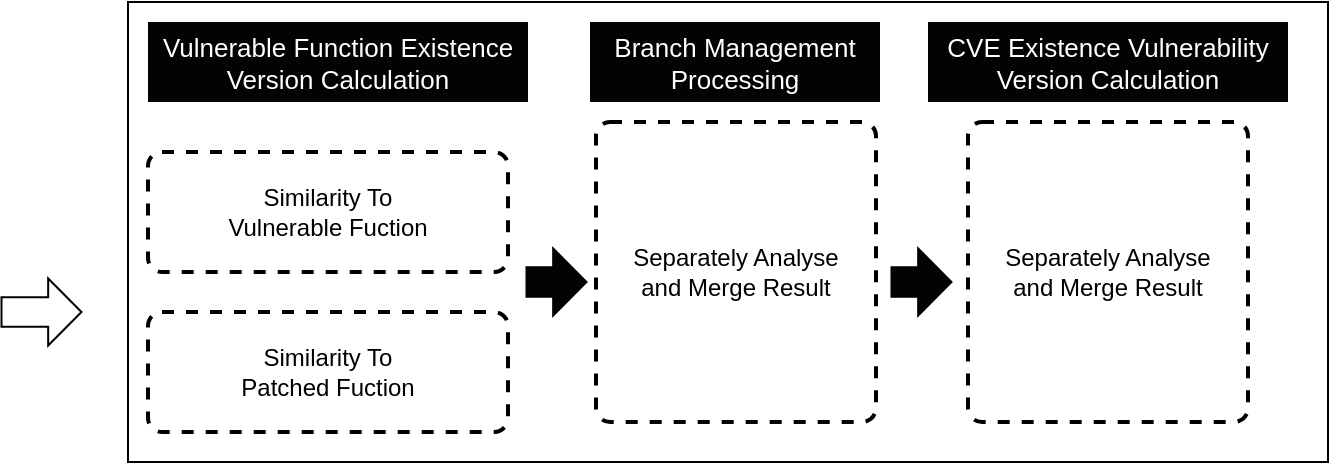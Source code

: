 <mxfile version="17.2.4" type="github">
  <diagram id="C5RBs43oDa-KdzZeNtuy" name="Page-1">
    <mxGraphModel dx="782" dy="482" grid="1" gridSize="10" guides="1" tooltips="1" connect="1" arrows="1" fold="1" page="1" pageScale="1" pageWidth="827" pageHeight="1169" math="0" shadow="0">
      <root>
        <mxCell id="WIyWlLk6GJQsqaUBKTNV-0" />
        <mxCell id="WIyWlLk6GJQsqaUBKTNV-1" parent="WIyWlLk6GJQsqaUBKTNV-0" />
        <mxCell id="Re24QMPTCdzhNl0H0kzx-20" value="" style="verticalLabelPosition=bottom;verticalAlign=top;html=1;shape=mxgraph.basic.rect;fillColor2=none;strokeWidth=1;size=20;indent=5;rounded=0;glass=0;" vertex="1" parent="WIyWlLk6GJQsqaUBKTNV-1">
          <mxGeometry x="110" y="20" width="600" height="230" as="geometry" />
        </mxCell>
        <mxCell id="Re24QMPTCdzhNl0H0kzx-9" value="" style="html=1;shadow=0;dashed=0;align=center;verticalAlign=middle;shape=mxgraph.arrows2.arrow;dy=0.56;dx=16.67;direction=south;notch=0;rounded=0;glass=0;rotation=-90;" vertex="1" parent="WIyWlLk6GJQsqaUBKTNV-1">
          <mxGeometry x="50" y="155" width="33.5" height="40" as="geometry" />
        </mxCell>
        <mxCell id="Re24QMPTCdzhNl0H0kzx-14" value="Vulnerable Function Existence &#xa;Version Calculation" style="text;strokeColor=none;fillColor=#030303;align=center;verticalAlign=middle;spacingLeft=4;spacingRight=4;overflow=hidden;points=[[0,0.5],[1,0.5]];portConstraint=eastwest;rotatable=0;rounded=0;shadow=0;glass=0;dashed=1;sketch=0;labelBackgroundColor=#030303;fontColor=#FFFFFF;fontSize=13;" vertex="1" parent="WIyWlLk6GJQsqaUBKTNV-1">
          <mxGeometry x="120" y="30" width="190" height="40" as="geometry" />
        </mxCell>
        <mxCell id="Re24QMPTCdzhNl0H0kzx-15" value="Similarity To&lt;br&gt;Vulnerable Fuction" style="rounded=1;whiteSpace=wrap;html=1;absoluteArcSize=1;arcSize=14;strokeWidth=2;shadow=0;glass=0;sketch=0;dashed=1;" vertex="1" parent="WIyWlLk6GJQsqaUBKTNV-1">
          <mxGeometry x="120" y="95" width="180" height="60" as="geometry" />
        </mxCell>
        <mxCell id="Re24QMPTCdzhNl0H0kzx-18" value="Separately Analyse&lt;br&gt;and Merge Result" style="rounded=1;whiteSpace=wrap;html=1;absoluteArcSize=1;arcSize=14;strokeWidth=2;shadow=0;glass=0;sketch=0;dashed=1;" vertex="1" parent="WIyWlLk6GJQsqaUBKTNV-1">
          <mxGeometry x="344" y="80" width="140" height="150" as="geometry" />
        </mxCell>
        <mxCell id="Re24QMPTCdzhNl0H0kzx-19" value="" style="html=1;shadow=0;dashed=0;align=center;verticalAlign=middle;shape=mxgraph.arrows2.arrow;dy=0.56;dx=16.67;direction=south;notch=0;rounded=0;glass=0;rotation=-90;labelBackgroundColor=#080808;labelBorderColor=default;fillColor=#030303;" vertex="1" parent="WIyWlLk6GJQsqaUBKTNV-1">
          <mxGeometry x="490" y="145" width="33.5" height="30" as="geometry" />
        </mxCell>
        <mxCell id="Re24QMPTCdzhNl0H0kzx-21" value="Branch Management &#xa;Processing" style="text;strokeColor=none;fillColor=#030303;align=center;verticalAlign=middle;spacingLeft=4;spacingRight=4;overflow=hidden;points=[[0,0.5],[1,0.5]];portConstraint=eastwest;rotatable=0;rounded=0;shadow=0;glass=0;dashed=1;sketch=0;labelBackgroundColor=#030303;fontColor=#FFFFFF;fontSize=13;" vertex="1" parent="WIyWlLk6GJQsqaUBKTNV-1">
          <mxGeometry x="341" y="30" width="145" height="40" as="geometry" />
        </mxCell>
        <mxCell id="Re24QMPTCdzhNl0H0kzx-22" value="CVE Existence Vulnerability &#xa;Version Calculation" style="text;strokeColor=none;fillColor=#030303;align=center;verticalAlign=middle;spacingLeft=4;spacingRight=4;overflow=hidden;points=[[0,0.5],[1,0.5]];portConstraint=eastwest;rotatable=0;rounded=0;shadow=0;glass=0;dashed=1;sketch=0;labelBackgroundColor=#030303;fontColor=#FFFFFF;fontSize=13;" vertex="1" parent="WIyWlLk6GJQsqaUBKTNV-1">
          <mxGeometry x="510" y="30" width="180" height="40" as="geometry" />
        </mxCell>
        <mxCell id="Re24QMPTCdzhNl0H0kzx-24" value="" style="html=1;shadow=0;dashed=0;align=center;verticalAlign=middle;shape=mxgraph.arrows2.arrow;dy=0.56;dx=16.67;direction=south;notch=0;rounded=0;glass=0;rotation=-90;labelBackgroundColor=#080808;labelBorderColor=default;fillColor=#030303;" vertex="1" parent="WIyWlLk6GJQsqaUBKTNV-1">
          <mxGeometry x="307.5" y="145" width="33.5" height="30" as="geometry" />
        </mxCell>
        <mxCell id="Re24QMPTCdzhNl0H0kzx-27" value="Separately Analyse&lt;br&gt;and Merge Result" style="rounded=1;whiteSpace=wrap;html=1;absoluteArcSize=1;arcSize=14;strokeWidth=2;shadow=0;glass=0;sketch=0;dashed=1;" vertex="1" parent="WIyWlLk6GJQsqaUBKTNV-1">
          <mxGeometry x="530" y="80" width="140" height="150" as="geometry" />
        </mxCell>
        <mxCell id="Re24QMPTCdzhNl0H0kzx-29" value="Similarity To&lt;br&gt;Patched Fuction" style="rounded=1;whiteSpace=wrap;html=1;absoluteArcSize=1;arcSize=14;strokeWidth=2;shadow=0;glass=0;sketch=0;dashed=1;" vertex="1" parent="WIyWlLk6GJQsqaUBKTNV-1">
          <mxGeometry x="120" y="175" width="180" height="60" as="geometry" />
        </mxCell>
      </root>
    </mxGraphModel>
  </diagram>
</mxfile>
